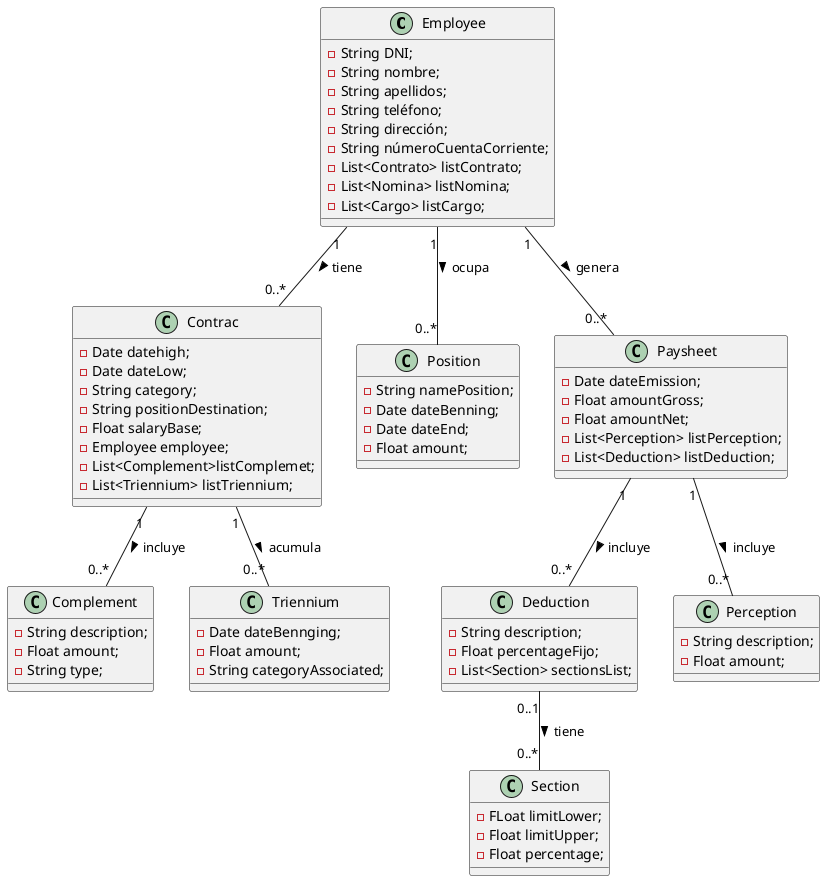 @startuml "nomina"

class Employee {
  -String DNI;
  -String nombre;
  -String apellidos;
  -String teléfono;
  -String dirección;
  -String númeroCuentaCorriente;
  -List<Contrato> listContrato;
  -List<Nomina> listNomina;
  -List<Cargo> listCargo;
}

class Contrac{
  -Date datehigh;
  -Date dateLow;
  -String category;
  -String positionDestination;
  -Float salaryBase;
  -Employee employee;
  -List<Complement>listComplemet;
  -List<Triennium> listTriennium;
}

class Complement{
    -String description;
    -Float amount;
    -String type;
}

class Triennium{
    -Date dateBennging;
    -Float amount;
    -String categoryAssociated;
}

class Position{
    -String namePosition;
    -Date dateBenning;
    -Date dateEnd;
    -Float amount;
}

class Deduction{
    -String description;
    -Float percentageFijo;
    -List<Section> sectionsList;
}

class Section{
    -FLoat limitLower;
    -Float limitUpper;
    -Float percentage;
}

class Paysheet{
    -Date dateEmission;
    -Float amountGross;
    -Float amountNet;
    -List<Perception> listPerception;
    -List<Deduction> listDeduction;
}

class Perception{
    -String description;
    -Float amount;
}

Employee "1" -- "0..*" Contrac : tiene >
Employee "1" -- "0..*" Paysheet : genera >
Contrac "1" -- "0..*" Complement : incluye >
Contrac "1" -- "0..*" Triennium : acumula >
Employee "1" -- "0..*" Position : ocupa >
Paysheet "1" -- "0..*" Perception : incluye >
Paysheet "1"  -- "0..*" Deduction : incluye >
Deduction "0..1" -- "0..*" Section : tiene >

@enduml
